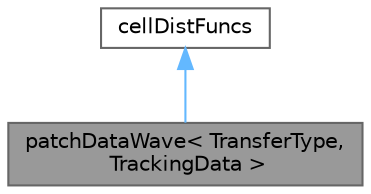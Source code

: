 digraph "patchDataWave&lt; TransferType, TrackingData &gt;"
{
 // LATEX_PDF_SIZE
  bgcolor="transparent";
  edge [fontname=Helvetica,fontsize=10,labelfontname=Helvetica,labelfontsize=10];
  node [fontname=Helvetica,fontsize=10,shape=box,height=0.2,width=0.4];
  Node1 [id="Node000001",label="patchDataWave\< TransferType,\l TrackingData \>",height=0.2,width=0.4,color="gray40", fillcolor="grey60", style="filled", fontcolor="black",tooltip="Takes a set of patches to start MeshWave from."];
  Node2 -> Node1 [id="edge1_Node000001_Node000002",dir="back",color="steelblue1",style="solid",tooltip=" "];
  Node2 [id="Node000002",label="cellDistFuncs",height=0.2,width=0.4,color="gray40", fillcolor="white", style="filled",URL="$classFoam_1_1cellDistFuncs.html",tooltip="Collection of functions used in wall distance calculation."];
}
